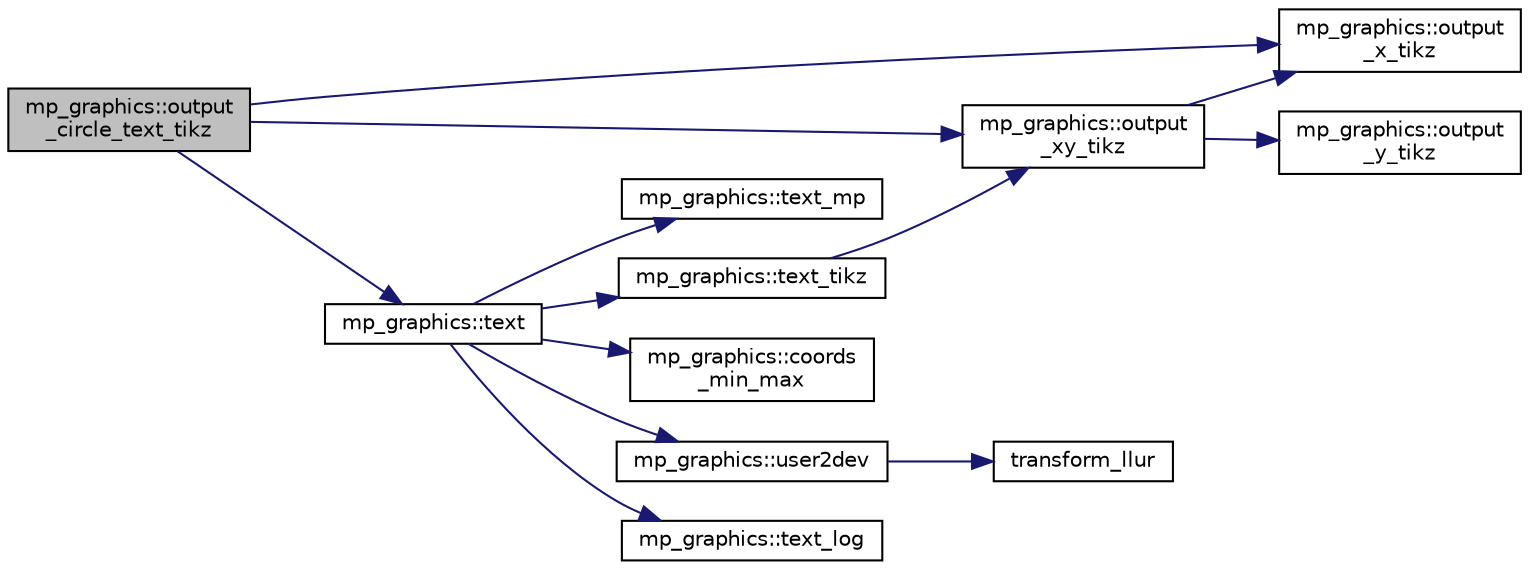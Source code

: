 digraph "mp_graphics::output_circle_text_tikz"
{
  edge [fontname="Helvetica",fontsize="10",labelfontname="Helvetica",labelfontsize="10"];
  node [fontname="Helvetica",fontsize="10",shape=record];
  rankdir="LR";
  Node4139 [label="mp_graphics::output\l_circle_text_tikz",height=0.2,width=0.4,color="black", fillcolor="grey75", style="filled", fontcolor="black"];
  Node4139 -> Node4140 [color="midnightblue",fontsize="10",style="solid",fontname="Helvetica"];
  Node4140 [label="mp_graphics::output\l_xy_tikz",height=0.2,width=0.4,color="black", fillcolor="white", style="filled",URL="$da/d2c/classmp__graphics.html#a640800bc67fec9ed441b27c71461e9c6"];
  Node4140 -> Node4141 [color="midnightblue",fontsize="10",style="solid",fontname="Helvetica"];
  Node4141 [label="mp_graphics::output\l_x_tikz",height=0.2,width=0.4,color="black", fillcolor="white", style="filled",URL="$da/d2c/classmp__graphics.html#a311d4fb1c32d1eb0faeee055bb8badee"];
  Node4140 -> Node4142 [color="midnightblue",fontsize="10",style="solid",fontname="Helvetica"];
  Node4142 [label="mp_graphics::output\l_y_tikz",height=0.2,width=0.4,color="black", fillcolor="white", style="filled",URL="$da/d2c/classmp__graphics.html#a0d6bddb89b4c58c82aa124dd003dda08"];
  Node4139 -> Node4141 [color="midnightblue",fontsize="10",style="solid",fontname="Helvetica"];
  Node4139 -> Node4143 [color="midnightblue",fontsize="10",style="solid",fontname="Helvetica"];
  Node4143 [label="mp_graphics::text",height=0.2,width=0.4,color="black", fillcolor="white", style="filled",URL="$da/d2c/classmp__graphics.html#ae92ece77cf1942bfee760d6cf854b74b"];
  Node4143 -> Node4144 [color="midnightblue",fontsize="10",style="solid",fontname="Helvetica"];
  Node4144 [label="mp_graphics::coords\l_min_max",height=0.2,width=0.4,color="black", fillcolor="white", style="filled",URL="$da/d2c/classmp__graphics.html#afa0af74da2afd1d00b2eeb5e25b4f596"];
  Node4143 -> Node4145 [color="midnightblue",fontsize="10",style="solid",fontname="Helvetica"];
  Node4145 [label="mp_graphics::user2dev",height=0.2,width=0.4,color="black", fillcolor="white", style="filled",URL="$da/d2c/classmp__graphics.html#af087f5f4b08c72f67f5e35cc312070fb"];
  Node4145 -> Node4146 [color="midnightblue",fontsize="10",style="solid",fontname="Helvetica"];
  Node4146 [label="transform_llur",height=0.2,width=0.4,color="black", fillcolor="white", style="filled",URL="$d9/d29/draw_8_c.html#af38b139f64e19404b9a944c7188d4aff"];
  Node4143 -> Node4147 [color="midnightblue",fontsize="10",style="solid",fontname="Helvetica"];
  Node4147 [label="mp_graphics::text_log",height=0.2,width=0.4,color="black", fillcolor="white", style="filled",URL="$da/d2c/classmp__graphics.html#a3a8320de1e68f3c290e138355f05f8ae"];
  Node4143 -> Node4148 [color="midnightblue",fontsize="10",style="solid",fontname="Helvetica"];
  Node4148 [label="mp_graphics::text_mp",height=0.2,width=0.4,color="black", fillcolor="white", style="filled",URL="$da/d2c/classmp__graphics.html#ad30aeb75639e84d876dade51faa50bee"];
  Node4143 -> Node4149 [color="midnightblue",fontsize="10",style="solid",fontname="Helvetica"];
  Node4149 [label="mp_graphics::text_tikz",height=0.2,width=0.4,color="black", fillcolor="white", style="filled",URL="$da/d2c/classmp__graphics.html#ac7e4333813701bcc76fc5eba7700bdbd"];
  Node4149 -> Node4140 [color="midnightblue",fontsize="10",style="solid",fontname="Helvetica"];
}
